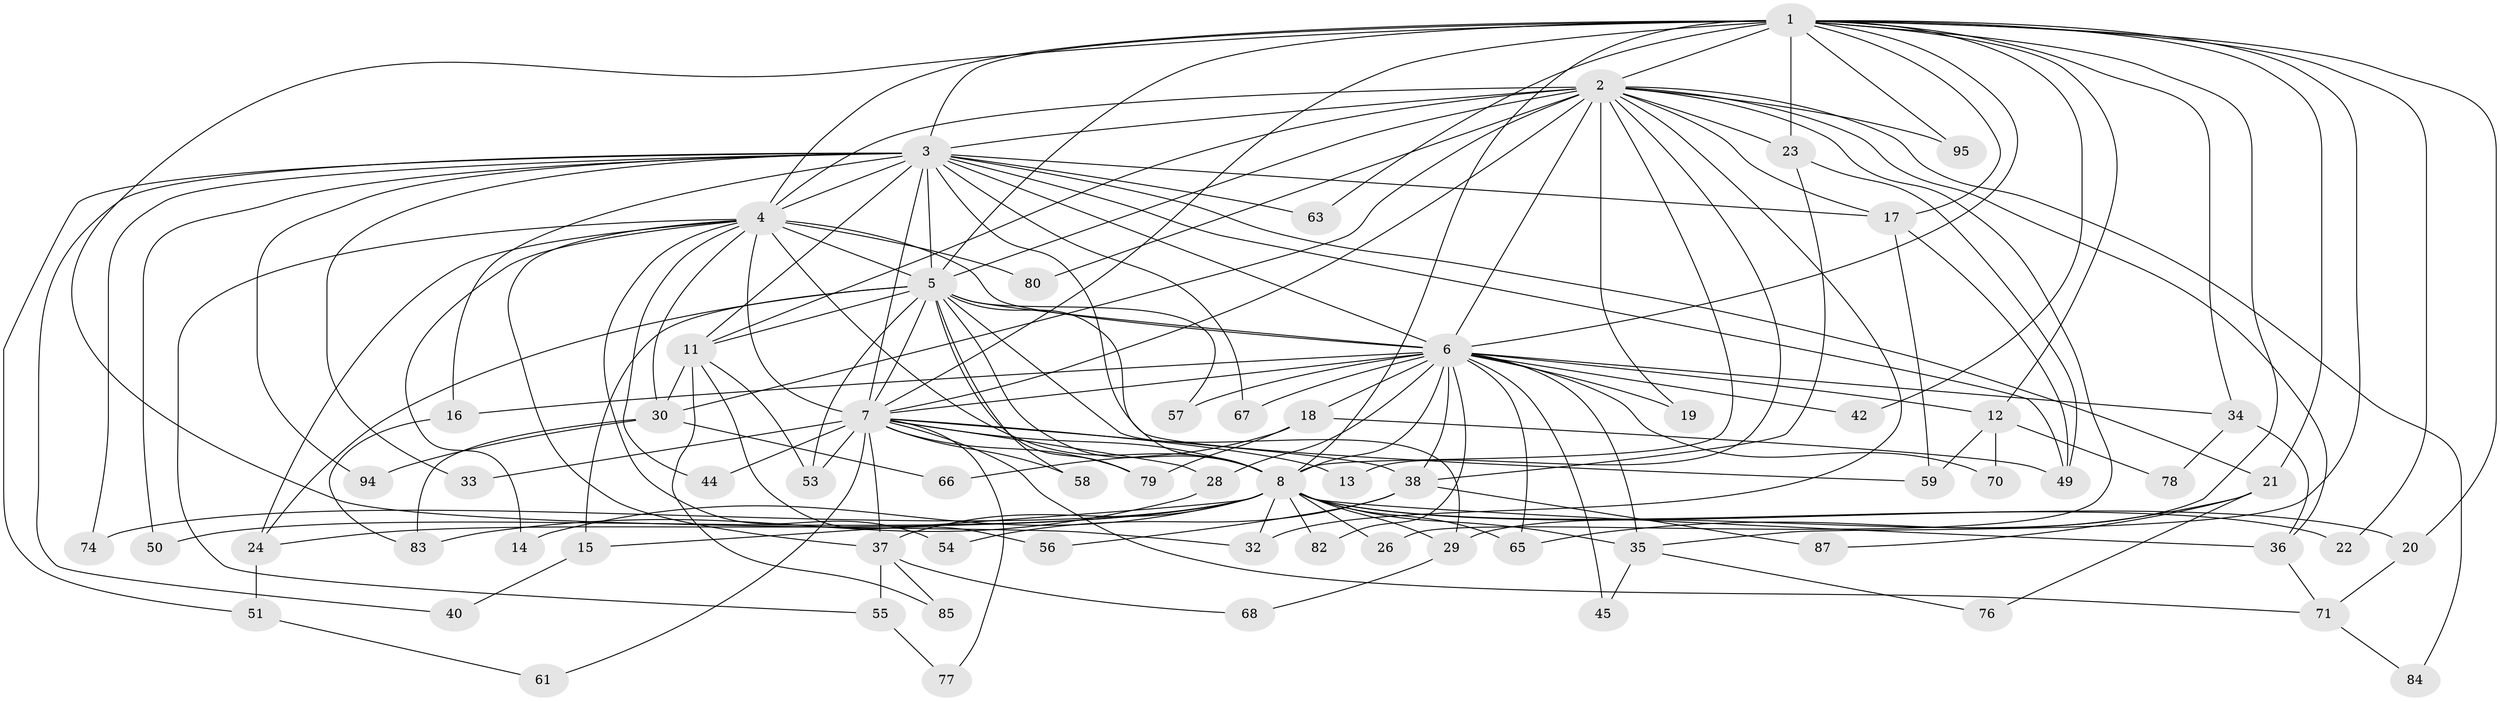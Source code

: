 // original degree distribution, {14: 0.021052631578947368, 21: 0.021052631578947368, 24: 0.010526315789473684, 17: 0.010526315789473684, 19: 0.021052631578947368, 22: 0.010526315789473684, 25: 0.010526315789473684, 6: 0.021052631578947368, 5: 0.06315789473684211, 2: 0.4842105263157895, 3: 0.25263157894736843, 4: 0.07368421052631578}
// Generated by graph-tools (version 1.1) at 2025/41/03/06/25 10:41:39]
// undirected, 68 vertices, 165 edges
graph export_dot {
graph [start="1"]
  node [color=gray90,style=filled];
  1 [super="+9"];
  2 [super="+25"];
  3 [super="+75"];
  4 [super="+46"];
  5 [super="+86"];
  6 [super="+10"];
  7 [super="+91"];
  8 [super="+27"];
  11 [super="+39"];
  12 [super="+60"];
  13;
  14;
  15;
  16 [super="+90"];
  17 [super="+89"];
  18 [super="+62"];
  19;
  20;
  21;
  22 [super="+92"];
  23 [super="+31"];
  24;
  26;
  28;
  29 [super="+48"];
  30 [super="+41"];
  32 [super="+64"];
  33;
  34;
  35 [super="+88"];
  36 [super="+52"];
  37 [super="+43"];
  38 [super="+47"];
  40;
  42;
  44;
  45;
  49 [super="+73"];
  50;
  51;
  53 [super="+93"];
  54;
  55;
  56;
  57;
  58;
  59 [super="+81"];
  61;
  63;
  65 [super="+69"];
  66;
  67;
  68;
  70;
  71 [super="+72"];
  74;
  76;
  77;
  78;
  79;
  80;
  82;
  83;
  84;
  85;
  87;
  94;
  95;
  1 -- 2 [weight=2];
  1 -- 3 [weight=2];
  1 -- 4 [weight=2];
  1 -- 5 [weight=2];
  1 -- 6 [weight=4];
  1 -- 7 [weight=2];
  1 -- 8 [weight=2];
  1 -- 21;
  1 -- 32;
  1 -- 63;
  1 -- 95;
  1 -- 17;
  1 -- 20;
  1 -- 22 [weight=2];
  1 -- 23 [weight=2];
  1 -- 34;
  1 -- 35;
  1 -- 42;
  1 -- 29;
  1 -- 12;
  2 -- 3;
  2 -- 4;
  2 -- 5 [weight=2];
  2 -- 6 [weight=2];
  2 -- 7 [weight=2];
  2 -- 8;
  2 -- 13;
  2 -- 19;
  2 -- 23;
  2 -- 26;
  2 -- 80;
  2 -- 84;
  2 -- 95;
  2 -- 30;
  2 -- 11;
  2 -- 17;
  2 -- 36;
  2 -- 32;
  3 -- 4;
  3 -- 5;
  3 -- 6 [weight=2];
  3 -- 7;
  3 -- 8 [weight=2];
  3 -- 11;
  3 -- 16;
  3 -- 17;
  3 -- 21;
  3 -- 33 [weight=2];
  3 -- 40;
  3 -- 49;
  3 -- 50;
  3 -- 51;
  3 -- 63;
  3 -- 67;
  3 -- 74;
  3 -- 94;
  4 -- 5;
  4 -- 6 [weight=2];
  4 -- 7;
  4 -- 8;
  4 -- 14;
  4 -- 30;
  4 -- 37;
  4 -- 44;
  4 -- 54;
  4 -- 55;
  4 -- 80;
  4 -- 24;
  5 -- 6 [weight=2];
  5 -- 7;
  5 -- 8;
  5 -- 11;
  5 -- 15;
  5 -- 24;
  5 -- 29;
  5 -- 53;
  5 -- 57;
  5 -- 58;
  5 -- 59;
  5 -- 79;
  6 -- 7 [weight=2];
  6 -- 8 [weight=2];
  6 -- 16;
  6 -- 18 [weight=2];
  6 -- 19;
  6 -- 57;
  6 -- 65;
  6 -- 67;
  6 -- 70;
  6 -- 12;
  6 -- 82;
  6 -- 28;
  6 -- 34;
  6 -- 38;
  6 -- 42;
  6 -- 45;
  6 -- 35;
  7 -- 8;
  7 -- 13;
  7 -- 28;
  7 -- 33;
  7 -- 38;
  7 -- 44;
  7 -- 53;
  7 -- 58;
  7 -- 61;
  7 -- 77;
  7 -- 37;
  7 -- 79;
  7 -- 71;
  8 -- 14;
  8 -- 15;
  8 -- 20;
  8 -- 22;
  8 -- 24;
  8 -- 26;
  8 -- 29;
  8 -- 32;
  8 -- 35;
  8 -- 36;
  8 -- 37;
  8 -- 50;
  8 -- 65;
  8 -- 74;
  8 -- 82;
  11 -- 30;
  11 -- 56;
  11 -- 85;
  11 -- 53;
  12 -- 78;
  12 -- 70;
  12 -- 59;
  15 -- 40;
  16 -- 83;
  17 -- 49;
  17 -- 59;
  18 -- 66;
  18 -- 49;
  18 -- 79;
  20 -- 71;
  21 -- 76;
  21 -- 87;
  21 -- 65;
  23 -- 49;
  23 -- 38;
  24 -- 51;
  28 -- 83;
  29 -- 68;
  30 -- 66;
  30 -- 83;
  30 -- 94;
  34 -- 36;
  34 -- 78;
  35 -- 45;
  35 -- 76;
  36 -- 71;
  37 -- 68;
  37 -- 85;
  37 -- 55;
  38 -- 54;
  38 -- 87;
  38 -- 56;
  51 -- 61;
  55 -- 77;
  71 -- 84;
}
